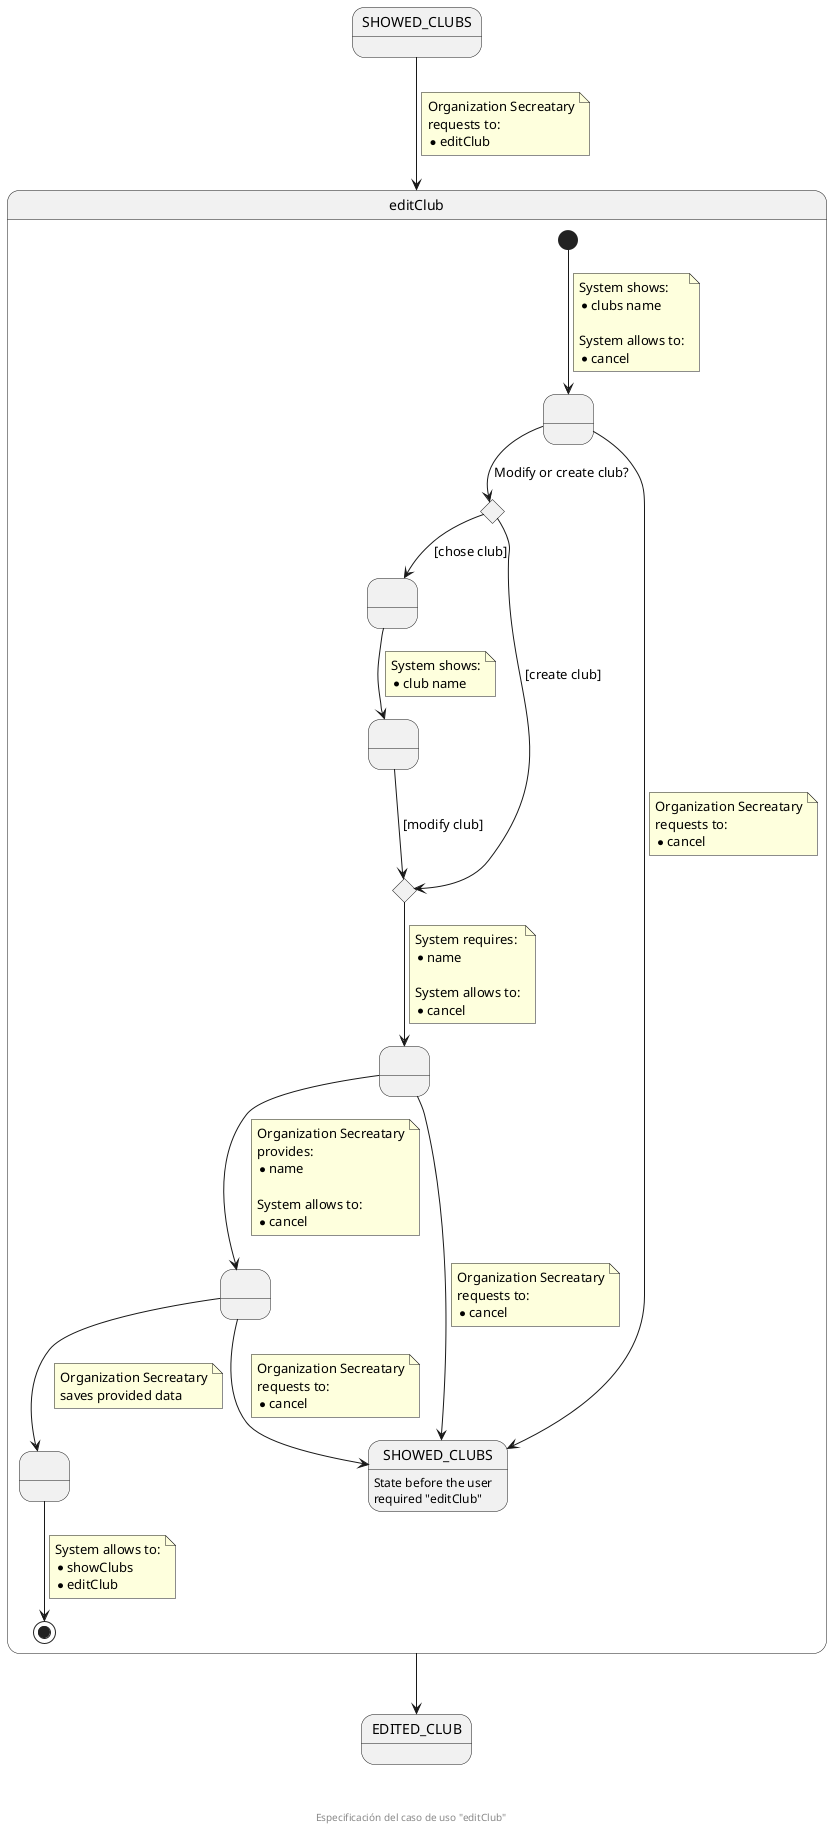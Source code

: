 @startuml
state SHOWED_CLUBS
state editClub {
  state " " as SHOWED_CLUBS_TO_BE_EDITED
  state createOrModifyCHC <<choice>>
  state " " as providedClub
  state " " as showedData
  state createOrModifyCHC2 <<choice>>
  state " " as pendingData
  state " " as providedData
  state " " as savedData
  [*] --> SHOWED_CLUBS_TO_BE_EDITED
  note on link
    System shows:
    * clubs name

    System allows to:
    * cancel
  end note

  SHOWED_CLUBS_TO_BE_EDITED --> createOrModifyCHC : Modify or create club?

  SHOWED_CLUBS_TO_BE_EDITED --> SHOWED_CLUBS_F
  note on link
    Organization Secreatary
    requests to:
    * cancel
  end note

  createOrModifyCHC --> providedClub : [chose club]
  createOrModifyCHC --> createOrModifyCHC2 : [create club]
  providedClub --> showedData
  note on link
    System shows:
    * club name
  end note
  showedData --> createOrModifyCHC2 : [modify club]
  createOrModifyCHC2 --> pendingData
  note on link
    System requires:
    * name

    System allows to:
    * cancel
  end note
  pendingData --> SHOWED_CLUBS_F
  note on link
    Organization Secreatary
    requests to:
    * cancel
  end note

  pendingData --> providedData
  note on link
    Organization Secreatary
    provides:
    * name

    System allows to:
    * cancel
  end note

  providedData --> savedData
  note on link
    Organization Secreatary
    saves provided data
  end note

  providedData --> SHOWED_CLUBS_F
  note on link
    Organization Secreatary
    requests to:
    * cancel
  end note

  savedData --> [*]
  note on link
    System allows to:
    * showClubs
    * editClub
  end note
}
state EDITED_CLUB
state "SHOWED_CLUBS" as SHOWED_CLUBS_F : State before the user\nrequired "editClub"

SHOWED_CLUBS --> editClub
note on link
  Organization Secreatary
  requests to:
  * editClub
end note

editClub --> EDITED_CLUB

footer \n\n\n Especificación del caso de uso "editClub"
@enduml
